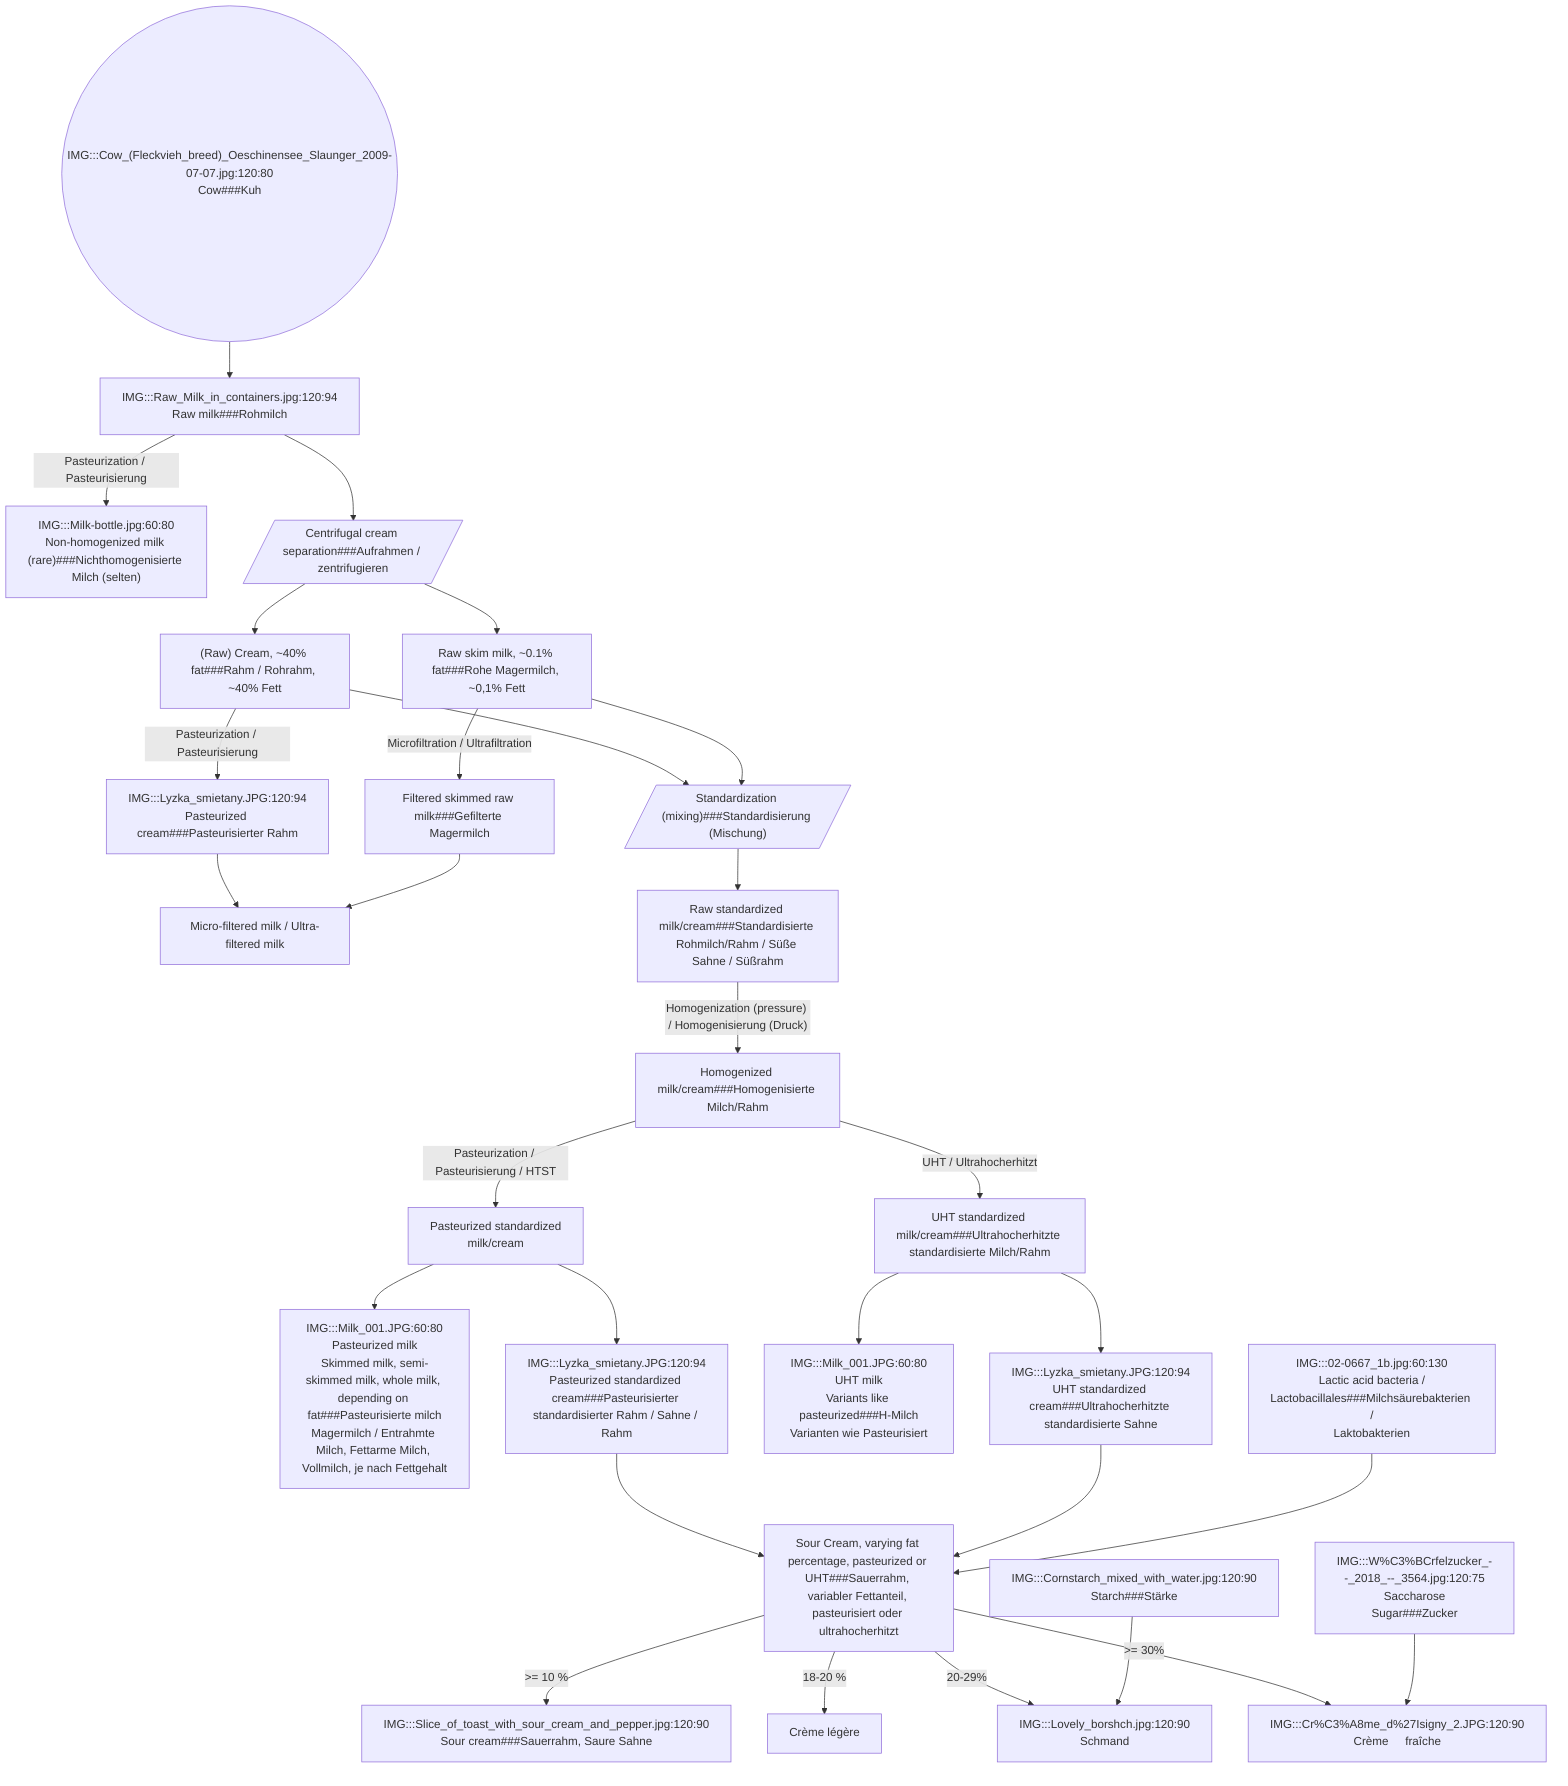 flowchart TD
	cow(("IMG:::Cow_(Fleckvieh_breed)_Oeschinensee_Slaunger_2009-07-07.jpg:120:80<br>Cow###Kuh"))
	raw_milk["IMG:::Raw_Milk_in_containers.jpg:120:94<br>Raw milk###Rohmilch"]
	pasteurized_nonhomogenized_milk["IMG:::Milk-bottle.jpg:60:80<br>Non-homogenized milk (rare)###Nichthomogenisierte Milch (selten)"]
	cream_separation[/"Centrifugal cream separation###Aufrahmen / zentrifugieren"/]
	raw_cream["(Raw) Cream, ~40% fat###Rahm / Rohrahm, ~40% Fett"]
	raw_skim_milk["Raw skim milk, ~0.1% fat###Rohe Magermilch, ~0,1% Fett"]
	pasteurized_cream["IMG:::Lyzka_smietany.JPG:120:94<br>Pasteurized cream###Pasteurisierter Rahm"]
	homogenized_milk_cream["Homogenized milk/cream"]
	pasteurized_standardized_milk_cream["Pasteurized standardized<br>milk/cream"]
	pasteurized_standardized_milk["IMG:::Milk_001.JPG:60:80<br>Pasteurized milk<br>Skimmed milk, semi-skimmed milk, whole milk, depending on fat###Pasteurisierte milch<br>Magermilch / Entrahmte Milch, Fettarme Milch, Vollmilch, je nach Fettgehalt"]
	pasteurized_standardized_cream["IMG:::Lyzka_smietany.JPG:120:94<br>Pasteurized standardized cream###Pasteurisierter standardisierter Rahm / Sahne / Rahm"]
	uht_standardized_milk_cream["UHT standardized milk/cream###Ultrahocherhitzte standardisierte Milch/Rahm"]
	uht_milk["IMG:::Milk_001.JPG:60:80<br>UHT milk<br>Variants like pasteurized###H-Milch<br>Varianten wie Pasteurisiert"]
	uht_standardized_cream["IMG:::Lyzka_smietany.JPG:120:94<br>UHT standardized cream###Ultrahocherhitzte standardisierte Sahne"]
	filtered_raw_skim_milk["Filtered skimmed raw milk###Gefilterte Magermilch"]
	micro_filtered_milk["Micro-filtered milk / Ultra-filtered milk"]
	lactic_acid_bacteria["IMG:::02-0667_1b.jpg:60:130<br>Lactic acid bacteria /<br>Lactobacillales###Milchsäurebakterien /<br>Laktobakterien"]
	standardization[/"Standardization (mixing)###Standardisierung (Mischung)"/]
	standardized_milk_cream["Raw standardized milk/cream###Standardisierte Rohmilch/Rahm / Süße Sahne / Süßrahm"]
	homogenized_milk_cream["Homogenized milk/cream###Homogenisierte Milch/Rahm"]
	sour_cream_mix["Sour Cream, varying fat percentage, pasteurized or UHT###Sauerrahm, variabler Fettanteil, pasteurisiert oder ultrahocherhitzt"]
	sour_cream["IMG:::Slice_of_toast_with_sour_cream_and_pepper.jpg:120:90<br>Sour cream###Sauerrahm, Saure Sahne"]
	creme_legere["Crème légère"]
	schmand["IMG:::Lovely_borshch.jpg:120:90<br>Schmand"]
	creme_fraiche["IMG:::Cr%C3%A8me_d%27Isigny_2.JPG:120:90<br>Crème 	fraîche"]
	starch["IMG:::Cornstarch_mixed_with_water.jpg:120:90<br>Starch###Stärke"]
	saccharose["IMG:::W%C3%BCrfelzucker_--_2018_--_3564.jpg:120:75<br>Saccharose<br>Sugar###Zucker"]

	class pasteurized_standardized_milk,sour_cream,creme_legere,micro_filtered_milk,schmand,creme_fraiche,uht_milk,pasteurized_nonhomogenized_milk,pasteurized_cream,pasteurized_standardized_cream,uht_standardized_cream shelf
	class starch,saccharose external
	class standardization,cream_separation action

	cow --> raw_milk
	raw_milk -- Pasteurization / Pasteurisierung --> pasteurized_nonhomogenized_milk
	raw_milk --> cream_separation
	cream_separation --> raw_cream
	cream_separation --> raw_skim_milk
	raw_cream -- Pasteurization / Pasteurisierung --> pasteurized_cream
	raw_cream --> standardization
	raw_skim_milk --> standardization
	standardization --> standardized_milk_cream
	standardized_milk_cream -- Homogenization &lpar;pressure&rpar; / Homogenisierung &lpar;Druck&rpar; --> homogenized_milk_cream
	homogenized_milk_cream -- Pasteurization / Pasteurisierung / HTST --> pasteurized_standardized_milk_cream
	pasteurized_standardized_milk_cream --> pasteurized_standardized_milk
	pasteurized_standardized_milk_cream --> pasteurized_standardized_cream
	homogenized_milk_cream -- UHT / Ultrahocherhitzt --> uht_standardized_milk_cream
	uht_standardized_milk_cream --> uht_milk
	uht_standardized_milk_cream --> uht_standardized_cream
	raw_skim_milk -- Microfiltration / Ultrafiltration --> filtered_raw_skim_milk
	pasteurized_cream --> micro_filtered_milk
	filtered_raw_skim_milk --> micro_filtered_milk
	pasteurized_standardized_cream --> sour_cream_mix
	uht_standardized_cream --> sour_cream_mix
	lactic_acid_bacteria --> sour_cream_mix
	sour_cream_mix -- >= 10 % --> sour_cream
	sour_cream_mix -- 18-20 % --> creme_legere
	sour_cream_mix -- 20-29% --> schmand
	starch --> schmand
	sour_cream_mix -- >= 30% --> creme_fraiche
	saccharose --> creme_fraiche